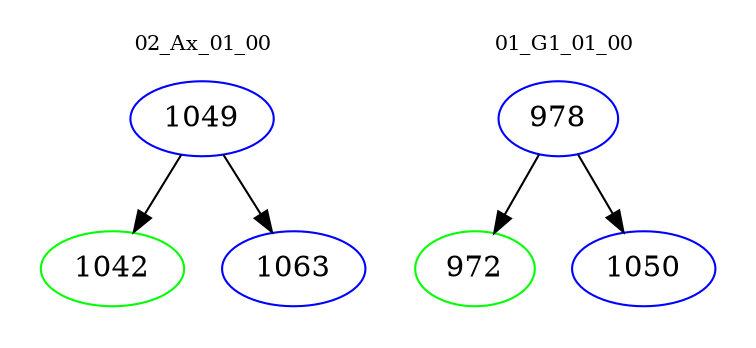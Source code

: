 digraph{
subgraph cluster_0 {
color = white
label = "02_Ax_01_00";
fontsize=10;
T0_1049 [label="1049", color="blue"]
T0_1049 -> T0_1042 [color="black"]
T0_1042 [label="1042", color="green"]
T0_1049 -> T0_1063 [color="black"]
T0_1063 [label="1063", color="blue"]
}
subgraph cluster_1 {
color = white
label = "01_G1_01_00";
fontsize=10;
T1_978 [label="978", color="blue"]
T1_978 -> T1_972 [color="black"]
T1_972 [label="972", color="green"]
T1_978 -> T1_1050 [color="black"]
T1_1050 [label="1050", color="blue"]
}
}
